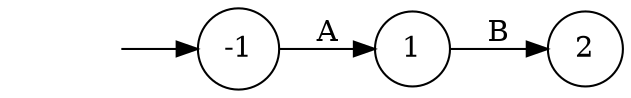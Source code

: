 digraph AFD {
    rankdir=LR;
    node [shape = circle];
    start [shape=plaintext,label=""];
    start -> -1;
    -1 -> 1 [label="A"];
    1 -> 2 [label="B"];
}